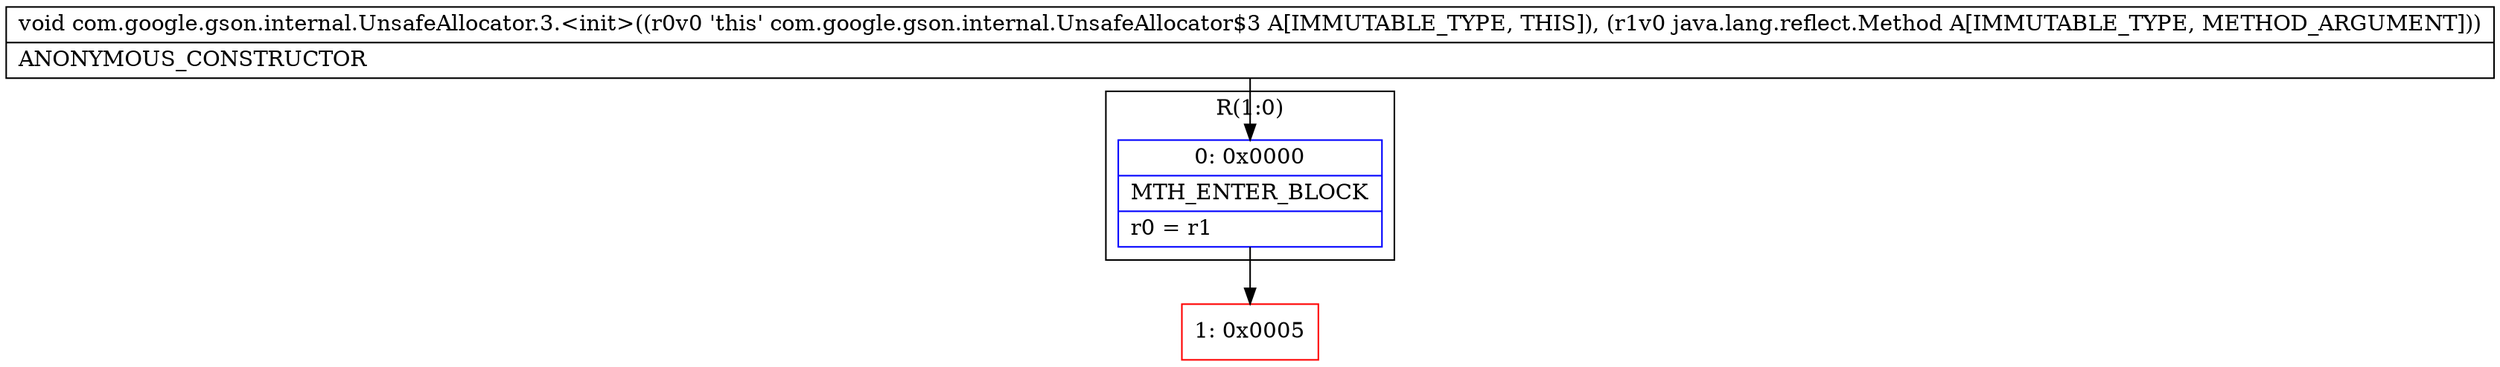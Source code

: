 digraph "CFG forcom.google.gson.internal.UnsafeAllocator.3.\<init\>(Ljava\/lang\/reflect\/Method;)V" {
subgraph cluster_Region_1750959523 {
label = "R(1:0)";
node [shape=record,color=blue];
Node_0 [shape=record,label="{0\:\ 0x0000|MTH_ENTER_BLOCK\l|r0 = r1\l}"];
}
Node_1 [shape=record,color=red,label="{1\:\ 0x0005}"];
MethodNode[shape=record,label="{void com.google.gson.internal.UnsafeAllocator.3.\<init\>((r0v0 'this' com.google.gson.internal.UnsafeAllocator$3 A[IMMUTABLE_TYPE, THIS]), (r1v0 java.lang.reflect.Method A[IMMUTABLE_TYPE, METHOD_ARGUMENT]))  | ANONYMOUS_CONSTRUCTOR\l}"];
MethodNode -> Node_0;
Node_0 -> Node_1;
}


